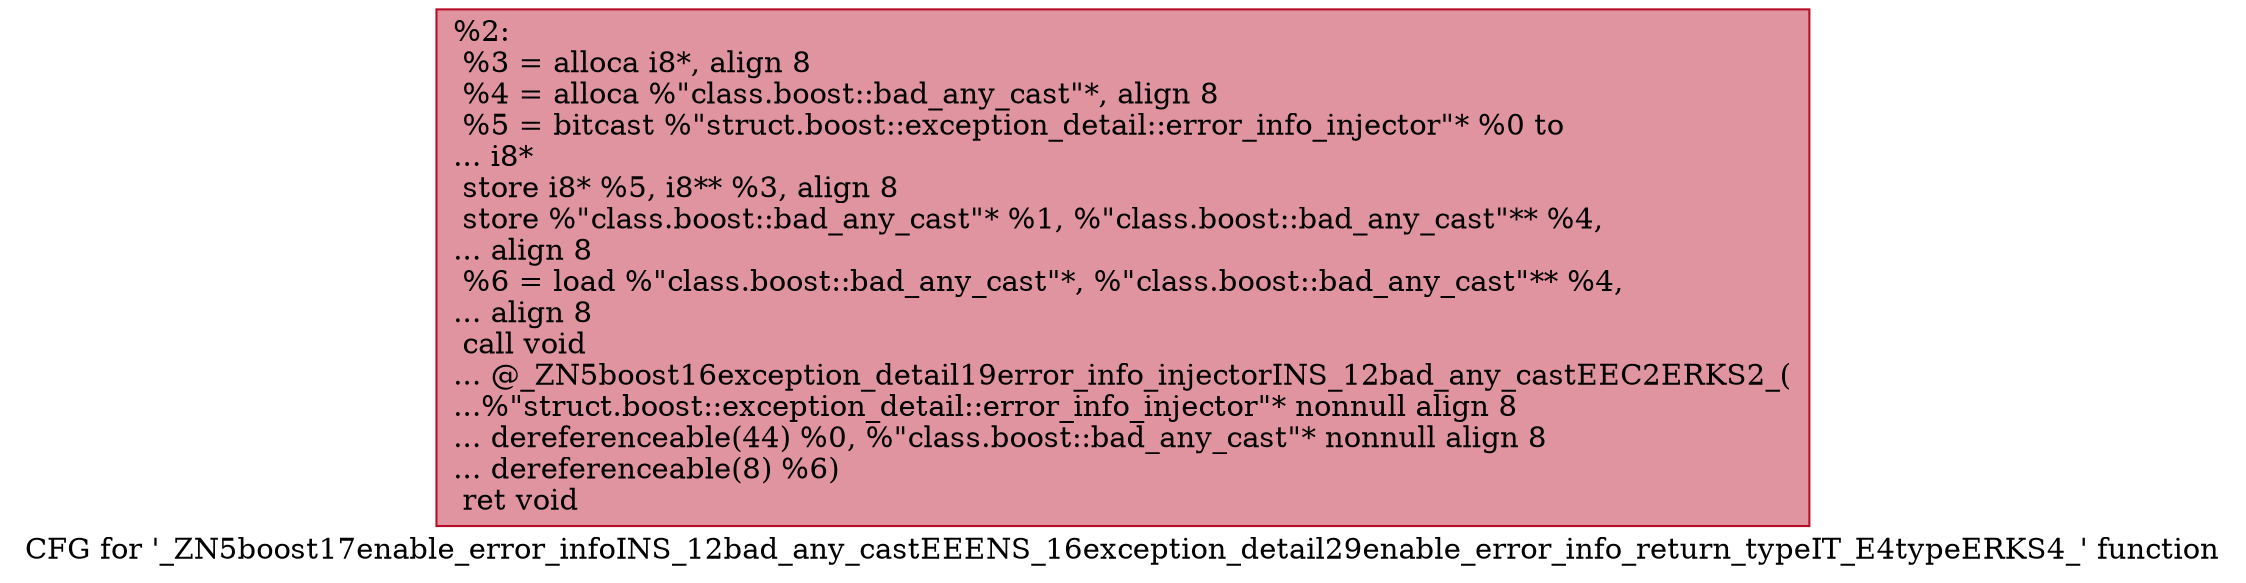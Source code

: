 digraph "CFG for '_ZN5boost17enable_error_infoINS_12bad_any_castEEENS_16exception_detail29enable_error_info_return_typeIT_E4typeERKS4_' function" {
	label="CFG for '_ZN5boost17enable_error_infoINS_12bad_any_castEEENS_16exception_detail29enable_error_info_return_typeIT_E4typeERKS4_' function";

	Node0x55aa9bb86650 [shape=record,color="#b70d28ff", style=filled, fillcolor="#b70d2870",label="{%2:\l  %3 = alloca i8*, align 8\l  %4 = alloca %\"class.boost::bad_any_cast\"*, align 8\l  %5 = bitcast %\"struct.boost::exception_detail::error_info_injector\"* %0 to\l... i8*\l  store i8* %5, i8** %3, align 8\l  store %\"class.boost::bad_any_cast\"* %1, %\"class.boost::bad_any_cast\"** %4,\l... align 8\l  %6 = load %\"class.boost::bad_any_cast\"*, %\"class.boost::bad_any_cast\"** %4,\l... align 8\l  call void\l... @_ZN5boost16exception_detail19error_info_injectorINS_12bad_any_castEEC2ERKS2_(\l...%\"struct.boost::exception_detail::error_info_injector\"* nonnull align 8\l... dereferenceable(44) %0, %\"class.boost::bad_any_cast\"* nonnull align 8\l... dereferenceable(8) %6)\l  ret void\l}"];
}
